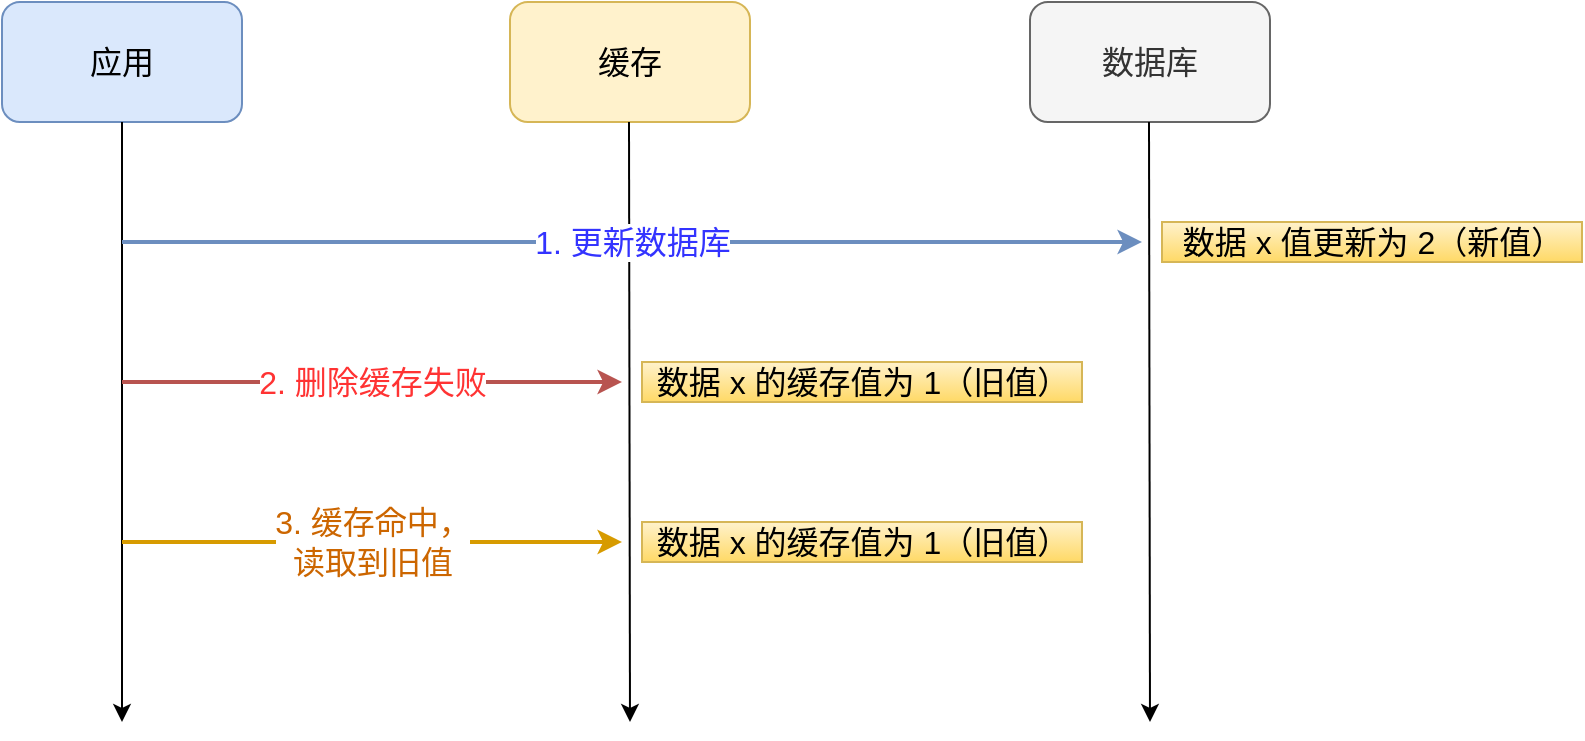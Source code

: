 <mxfile version="15.2.9" type="github">
  <diagram id="uV9l9ql2fi1yXAJxWlHf" name="第 1 页">
    <mxGraphModel dx="946" dy="501" grid="1" gridSize="10" guides="1" tooltips="1" connect="1" arrows="1" fold="1" page="1" pageScale="1" pageWidth="827" pageHeight="1169" math="0" shadow="0">
      <root>
        <mxCell id="0" />
        <mxCell id="1" parent="0" />
        <mxCell id="Hu-qGPqD2kHAJkaIt2m7-1" value="应用" style="rounded=1;whiteSpace=wrap;html=1;fontSize=16;fillColor=#dae8fc;strokeColor=#6c8ebf;" vertex="1" parent="1">
          <mxGeometry x="160" y="120" width="120" height="60" as="geometry" />
        </mxCell>
        <mxCell id="Hu-qGPqD2kHAJkaIt2m7-3" value="缓存" style="rounded=1;whiteSpace=wrap;html=1;fontSize=16;fillColor=#fff2cc;strokeColor=#d6b656;" vertex="1" parent="1">
          <mxGeometry x="414" y="120" width="120" height="60" as="geometry" />
        </mxCell>
        <mxCell id="Hu-qGPqD2kHAJkaIt2m7-4" value="数据库" style="rounded=1;whiteSpace=wrap;html=1;fontSize=16;fillColor=#f5f5f5;strokeColor=#666666;fontColor=#333333;" vertex="1" parent="1">
          <mxGeometry x="674" y="120" width="120" height="60" as="geometry" />
        </mxCell>
        <mxCell id="Hu-qGPqD2kHAJkaIt2m7-5" value="" style="endArrow=classic;html=1;fontSize=16;exitX=0.5;exitY=1;exitDx=0;exitDy=0;" edge="1" parent="1" source="Hu-qGPqD2kHAJkaIt2m7-1">
          <mxGeometry width="50" height="50" relative="1" as="geometry">
            <mxPoint x="230" y="270" as="sourcePoint" />
            <mxPoint x="220" y="480" as="targetPoint" />
          </mxGeometry>
        </mxCell>
        <mxCell id="Hu-qGPqD2kHAJkaIt2m7-7" value="" style="endArrow=classic;html=1;fontSize=16;exitX=0.5;exitY=1;exitDx=0;exitDy=0;" edge="1" parent="1">
          <mxGeometry width="50" height="50" relative="1" as="geometry">
            <mxPoint x="473.5" y="180" as="sourcePoint" />
            <mxPoint x="474" y="480" as="targetPoint" />
          </mxGeometry>
        </mxCell>
        <mxCell id="Hu-qGPqD2kHAJkaIt2m7-8" value="" style="endArrow=classic;html=1;fontSize=16;exitX=0.5;exitY=1;exitDx=0;exitDy=0;" edge="1" parent="1">
          <mxGeometry width="50" height="50" relative="1" as="geometry">
            <mxPoint x="733.5" y="180" as="sourcePoint" />
            <mxPoint x="734" y="480" as="targetPoint" />
          </mxGeometry>
        </mxCell>
        <mxCell id="Hu-qGPqD2kHAJkaIt2m7-9" value="1. 更新数据库" style="endArrow=classic;html=1;fontSize=16;gradientColor=#7ea6e0;fillColor=#dae8fc;strokeColor=#6c8ebf;strokeWidth=2;fontColor=#3333FF;" edge="1" parent="1">
          <mxGeometry width="50" height="50" relative="1" as="geometry">
            <mxPoint x="220" y="240" as="sourcePoint" />
            <mxPoint x="730" y="240" as="targetPoint" />
          </mxGeometry>
        </mxCell>
        <mxCell id="Hu-qGPqD2kHAJkaIt2m7-11" value="2. 删除缓存失败" style="endArrow=classic;html=1;fontSize=16;gradientColor=#ea6b66;fillColor=#f8cecc;strokeColor=#b85450;strokeWidth=2;fontColor=#FF3333;" edge="1" parent="1">
          <mxGeometry width="50" height="50" relative="1" as="geometry">
            <mxPoint x="220" y="310" as="sourcePoint" />
            <mxPoint x="470" y="310" as="targetPoint" />
          </mxGeometry>
        </mxCell>
        <mxCell id="Hu-qGPqD2kHAJkaIt2m7-16" value="3. 缓存命中，&lt;br&gt;读取到旧值" style="endArrow=classic;html=1;fillColor=#ffe6cc;strokeColor=#d79b00;strokeWidth=2;fontSize=16;fontColor=#CC6600;" edge="1" parent="1">
          <mxGeometry width="50" height="50" relative="1" as="geometry">
            <mxPoint x="220" y="390" as="sourcePoint" />
            <mxPoint x="470" y="390" as="targetPoint" />
          </mxGeometry>
        </mxCell>
        <mxCell id="Hu-qGPqD2kHAJkaIt2m7-17" value="数据 x 值更新为 2（新值）" style="text;html=1;align=center;verticalAlign=middle;resizable=0;points=[];autosize=1;strokeColor=#d6b656;fillColor=#fff2cc;fontSize=16;gradientColor=#ffd966;" vertex="1" parent="1">
          <mxGeometry x="740" y="230" width="210" height="20" as="geometry" />
        </mxCell>
        <mxCell id="Hu-qGPqD2kHAJkaIt2m7-19" value="数据 x 的缓存值为 1（旧值）" style="text;html=1;align=center;verticalAlign=middle;resizable=0;points=[];autosize=1;strokeColor=#d6b656;fillColor=#fff2cc;fontSize=16;gradientColor=#ffd966;" vertex="1" parent="1">
          <mxGeometry x="480" y="300" width="220" height="20" as="geometry" />
        </mxCell>
        <mxCell id="Hu-qGPqD2kHAJkaIt2m7-20" value="数据 x 的缓存值为 1（旧值）" style="text;html=1;align=center;verticalAlign=middle;resizable=0;points=[];autosize=1;strokeColor=#d6b656;fillColor=#fff2cc;fontSize=16;gradientColor=#ffd966;" vertex="1" parent="1">
          <mxGeometry x="480" y="380" width="220" height="20" as="geometry" />
        </mxCell>
      </root>
    </mxGraphModel>
  </diagram>
</mxfile>
